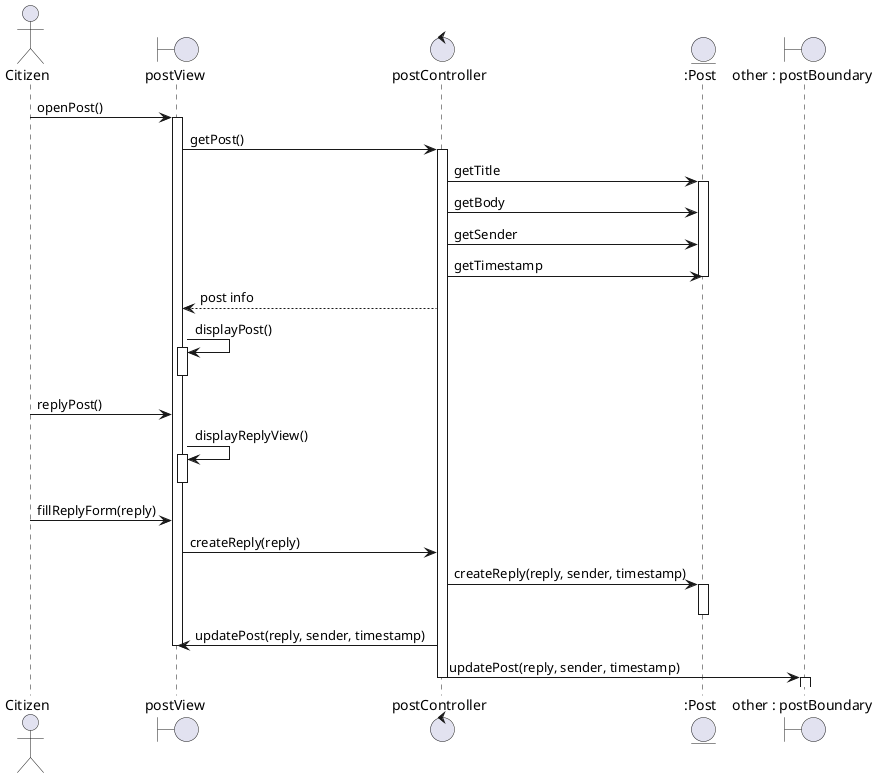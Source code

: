 @startuml postL&A

actor Citizen as c
boundary postView as pv
control postController as pc
entity ":Post" as p
boundary "other : postBoundary" as o


c -> pv : openPost()
activate pv
pv -> pc : getPost()
activate pc 
pc -> p : getTitle
activate p
pc -> p : getBody
pc -> p : getSender
pc -> p : getTimestamp
deactivate p
pc --> pv : post info


pv -> pv : displayPost()
activate pv
deactivate pv

c -> pv : replyPost()
pv -> pv : displayReplyView()
activate pv
deactivate pv

c -> pv : fillReplyForm(reply)
pv -> pc : createReply(reply)

pc -> p : createReply(reply, sender, timestamp)
activate p
deactivate p

pc -> pv : updatePost(reply, sender, timestamp)
deactivate pv
pc -> o : updatePost(reply, sender, timestamp)
deactivate pc
activate o
deactivate o



@enduml